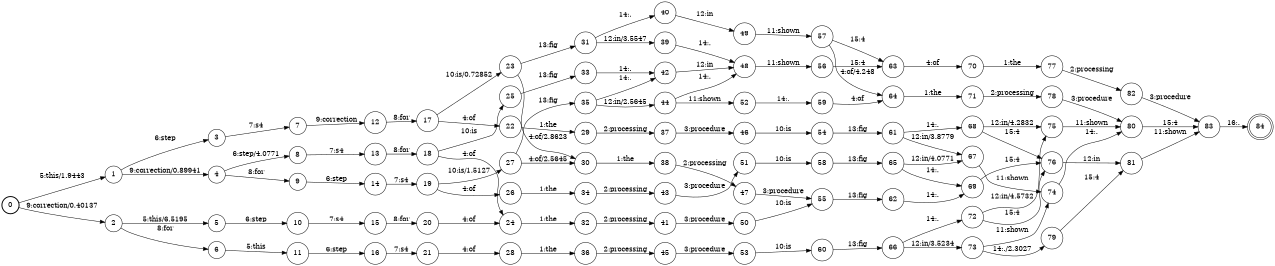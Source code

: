 digraph FST {
rankdir = LR;
size = "8.5,11";
label = "";
center = 1;
orientation = Portrait;
ranksep = "0.4";
nodesep = "0.25";
0 [label = "0", shape = circle, style = bold, fontsize = 14]
	0 -> 1 [label = "5:this/1.9443", fontsize = 14];
	0 -> 2 [label = "9:correction/0.40137", fontsize = 14];
1 [label = "1", shape = circle, style = solid, fontsize = 14]
	1 -> 3 [label = "6:step", fontsize = 14];
	1 -> 4 [label = "9:correction/0.89941", fontsize = 14];
2 [label = "2", shape = circle, style = solid, fontsize = 14]
	2 -> 5 [label = "5:this/6.5195", fontsize = 14];
	2 -> 6 [label = "8:for", fontsize = 14];
3 [label = "3", shape = circle, style = solid, fontsize = 14]
	3 -> 7 [label = "7:s4", fontsize = 14];
4 [label = "4", shape = circle, style = solid, fontsize = 14]
	4 -> 8 [label = "6:step/4.0771", fontsize = 14];
	4 -> 9 [label = "8:for", fontsize = 14];
5 [label = "5", shape = circle, style = solid, fontsize = 14]
	5 -> 10 [label = "6:step", fontsize = 14];
6 [label = "6", shape = circle, style = solid, fontsize = 14]
	6 -> 11 [label = "5:this", fontsize = 14];
7 [label = "7", shape = circle, style = solid, fontsize = 14]
	7 -> 12 [label = "9:correction", fontsize = 14];
8 [label = "8", shape = circle, style = solid, fontsize = 14]
	8 -> 13 [label = "7:s4", fontsize = 14];
9 [label = "9", shape = circle, style = solid, fontsize = 14]
	9 -> 14 [label = "6:step", fontsize = 14];
10 [label = "10", shape = circle, style = solid, fontsize = 14]
	10 -> 15 [label = "7:s4", fontsize = 14];
11 [label = "11", shape = circle, style = solid, fontsize = 14]
	11 -> 16 [label = "6:step", fontsize = 14];
12 [label = "12", shape = circle, style = solid, fontsize = 14]
	12 -> 17 [label = "8:for", fontsize = 14];
13 [label = "13", shape = circle, style = solid, fontsize = 14]
	13 -> 18 [label = "8:for", fontsize = 14];
14 [label = "14", shape = circle, style = solid, fontsize = 14]
	14 -> 19 [label = "7:s4", fontsize = 14];
15 [label = "15", shape = circle, style = solid, fontsize = 14]
	15 -> 20 [label = "8:for", fontsize = 14];
16 [label = "16", shape = circle, style = solid, fontsize = 14]
	16 -> 21 [label = "7:s4", fontsize = 14];
17 [label = "17", shape = circle, style = solid, fontsize = 14]
	17 -> 22 [label = "4:of", fontsize = 14];
	17 -> 23 [label = "10:is/0.72852", fontsize = 14];
18 [label = "18", shape = circle, style = solid, fontsize = 14]
	18 -> 24 [label = "4:of", fontsize = 14];
	18 -> 25 [label = "10:is", fontsize = 14];
19 [label = "19", shape = circle, style = solid, fontsize = 14]
	19 -> 26 [label = "4:of", fontsize = 14];
	19 -> 27 [label = "10:is/1.5127", fontsize = 14];
20 [label = "20", shape = circle, style = solid, fontsize = 14]
	20 -> 24 [label = "4:of", fontsize = 14];
21 [label = "21", shape = circle, style = solid, fontsize = 14]
	21 -> 28 [label = "4:of", fontsize = 14];
22 [label = "22", shape = circle, style = solid, fontsize = 14]
	22 -> 29 [label = "1:the", fontsize = 14];
23 [label = "23", shape = circle, style = solid, fontsize = 14]
	23 -> 30 [label = "4:of/2.8623", fontsize = 14];
	23 -> 31 [label = "13:fig", fontsize = 14];
24 [label = "24", shape = circle, style = solid, fontsize = 14]
	24 -> 32 [label = "1:the", fontsize = 14];
25 [label = "25", shape = circle, style = solid, fontsize = 14]
	25 -> 33 [label = "13:fig", fontsize = 14];
26 [label = "26", shape = circle, style = solid, fontsize = 14]
	26 -> 34 [label = "1:the", fontsize = 14];
27 [label = "27", shape = circle, style = solid, fontsize = 14]
	27 -> 30 [label = "4:of/2.5645", fontsize = 14];
	27 -> 35 [label = "13:fig", fontsize = 14];
28 [label = "28", shape = circle, style = solid, fontsize = 14]
	28 -> 36 [label = "1:the", fontsize = 14];
29 [label = "29", shape = circle, style = solid, fontsize = 14]
	29 -> 37 [label = "2:processing", fontsize = 14];
30 [label = "30", shape = circle, style = solid, fontsize = 14]
	30 -> 38 [label = "1:the", fontsize = 14];
31 [label = "31", shape = circle, style = solid, fontsize = 14]
	31 -> 39 [label = "12:in/3.5547", fontsize = 14];
	31 -> 40 [label = "14:.", fontsize = 14];
32 [label = "32", shape = circle, style = solid, fontsize = 14]
	32 -> 41 [label = "2:processing", fontsize = 14];
33 [label = "33", shape = circle, style = solid, fontsize = 14]
	33 -> 42 [label = "14:.", fontsize = 14];
34 [label = "34", shape = circle, style = solid, fontsize = 14]
	34 -> 43 [label = "2:processing", fontsize = 14];
35 [label = "35", shape = circle, style = solid, fontsize = 14]
	35 -> 44 [label = "12:in/2.5645", fontsize = 14];
	35 -> 42 [label = "14:.", fontsize = 14];
36 [label = "36", shape = circle, style = solid, fontsize = 14]
	36 -> 45 [label = "2:processing", fontsize = 14];
37 [label = "37", shape = circle, style = solid, fontsize = 14]
	37 -> 46 [label = "3:procedure", fontsize = 14];
38 [label = "38", shape = circle, style = solid, fontsize = 14]
	38 -> 47 [label = "2:processing", fontsize = 14];
39 [label = "39", shape = circle, style = solid, fontsize = 14]
	39 -> 48 [label = "14:.", fontsize = 14];
40 [label = "40", shape = circle, style = solid, fontsize = 14]
	40 -> 49 [label = "12:in", fontsize = 14];
41 [label = "41", shape = circle, style = solid, fontsize = 14]
	41 -> 50 [label = "3:procedure", fontsize = 14];
42 [label = "42", shape = circle, style = solid, fontsize = 14]
	42 -> 48 [label = "12:in", fontsize = 14];
43 [label = "43", shape = circle, style = solid, fontsize = 14]
	43 -> 51 [label = "3:procedure", fontsize = 14];
44 [label = "44", shape = circle, style = solid, fontsize = 14]
	44 -> 52 [label = "11:shown", fontsize = 14];
	44 -> 48 [label = "14:.", fontsize = 14];
45 [label = "45", shape = circle, style = solid, fontsize = 14]
	45 -> 53 [label = "3:procedure", fontsize = 14];
46 [label = "46", shape = circle, style = solid, fontsize = 14]
	46 -> 54 [label = "10:is", fontsize = 14];
47 [label = "47", shape = circle, style = solid, fontsize = 14]
	47 -> 55 [label = "3:procedure", fontsize = 14];
48 [label = "48", shape = circle, style = solid, fontsize = 14]
	48 -> 56 [label = "11:shown", fontsize = 14];
49 [label = "49", shape = circle, style = solid, fontsize = 14]
	49 -> 57 [label = "11:shown", fontsize = 14];
50 [label = "50", shape = circle, style = solid, fontsize = 14]
	50 -> 55 [label = "10:is", fontsize = 14];
51 [label = "51", shape = circle, style = solid, fontsize = 14]
	51 -> 58 [label = "10:is", fontsize = 14];
52 [label = "52", shape = circle, style = solid, fontsize = 14]
	52 -> 59 [label = "14:.", fontsize = 14];
53 [label = "53", shape = circle, style = solid, fontsize = 14]
	53 -> 60 [label = "10:is", fontsize = 14];
54 [label = "54", shape = circle, style = solid, fontsize = 14]
	54 -> 61 [label = "13:fig", fontsize = 14];
55 [label = "55", shape = circle, style = solid, fontsize = 14]
	55 -> 62 [label = "13:fig", fontsize = 14];
56 [label = "56", shape = circle, style = solid, fontsize = 14]
	56 -> 63 [label = "15:4", fontsize = 14];
57 [label = "57", shape = circle, style = solid, fontsize = 14]
	57 -> 64 [label = "4:of/4.248", fontsize = 14];
	57 -> 63 [label = "15:4", fontsize = 14];
58 [label = "58", shape = circle, style = solid, fontsize = 14]
	58 -> 65 [label = "13:fig", fontsize = 14];
59 [label = "59", shape = circle, style = solid, fontsize = 14]
	59 -> 64 [label = "4:of", fontsize = 14];
60 [label = "60", shape = circle, style = solid, fontsize = 14]
	60 -> 66 [label = "13:fig", fontsize = 14];
61 [label = "61", shape = circle, style = solid, fontsize = 14]
	61 -> 67 [label = "12:in/3.8779", fontsize = 14];
	61 -> 68 [label = "14:.", fontsize = 14];
62 [label = "62", shape = circle, style = solid, fontsize = 14]
	62 -> 69 [label = "14:.", fontsize = 14];
63 [label = "63", shape = circle, style = solid, fontsize = 14]
	63 -> 70 [label = "4:of", fontsize = 14];
64 [label = "64", shape = circle, style = solid, fontsize = 14]
	64 -> 71 [label = "1:the", fontsize = 14];
65 [label = "65", shape = circle, style = solid, fontsize = 14]
	65 -> 67 [label = "12:in/4.0771", fontsize = 14];
	65 -> 69 [label = "14:.", fontsize = 14];
66 [label = "66", shape = circle, style = solid, fontsize = 14]
	66 -> 73 [label = "12:in/3.5234", fontsize = 14];
	66 -> 72 [label = "14:.", fontsize = 14];
67 [label = "67", shape = circle, style = solid, fontsize = 14]
	67 -> 74 [label = "11:shown", fontsize = 14];
68 [label = "68", shape = circle, style = solid, fontsize = 14]
	68 -> 75 [label = "12:in/4.2832", fontsize = 14];
	68 -> 76 [label = "15:4", fontsize = 14];
69 [label = "69", shape = circle, style = solid, fontsize = 14]
	69 -> 76 [label = "15:4", fontsize = 14];
70 [label = "70", shape = circle, style = solid, fontsize = 14]
	70 -> 77 [label = "1:the", fontsize = 14];
71 [label = "71", shape = circle, style = solid, fontsize = 14]
	71 -> 78 [label = "2:processing", fontsize = 14];
72 [label = "72", shape = circle, style = solid, fontsize = 14]
	72 -> 75 [label = "12:in/4.5732", fontsize = 14];
	72 -> 76 [label = "15:4", fontsize = 14];
73 [label = "73", shape = circle, style = solid, fontsize = 14]
	73 -> 74 [label = "11:shown", fontsize = 14];
	73 -> 79 [label = "14:./2.3027", fontsize = 14];
74 [label = "74", shape = circle, style = solid, fontsize = 14]
	74 -> 80 [label = "14:.", fontsize = 14];
75 [label = "75", shape = circle, style = solid, fontsize = 14]
	75 -> 80 [label = "11:shown", fontsize = 14];
76 [label = "76", shape = circle, style = solid, fontsize = 14]
	76 -> 81 [label = "12:in", fontsize = 14];
77 [label = "77", shape = circle, style = solid, fontsize = 14]
	77 -> 82 [label = "2:processing", fontsize = 14];
78 [label = "78", shape = circle, style = solid, fontsize = 14]
	78 -> 80 [label = "3:procedure", fontsize = 14];
79 [label = "79", shape = circle, style = solid, fontsize = 14]
	79 -> 81 [label = "15:4", fontsize = 14];
80 [label = "80", shape = circle, style = solid, fontsize = 14]
	80 -> 83 [label = "15:4", fontsize = 14];
81 [label = "81", shape = circle, style = solid, fontsize = 14]
	81 -> 83 [label = "11:shown", fontsize = 14];
82 [label = "82", shape = circle, style = solid, fontsize = 14]
	82 -> 83 [label = "3:procedure", fontsize = 14];
83 [label = "83", shape = circle, style = solid, fontsize = 14]
	83 -> 84 [label = "16:.", fontsize = 14];
84 [label = "84", shape = doublecircle, style = solid, fontsize = 14]
}
